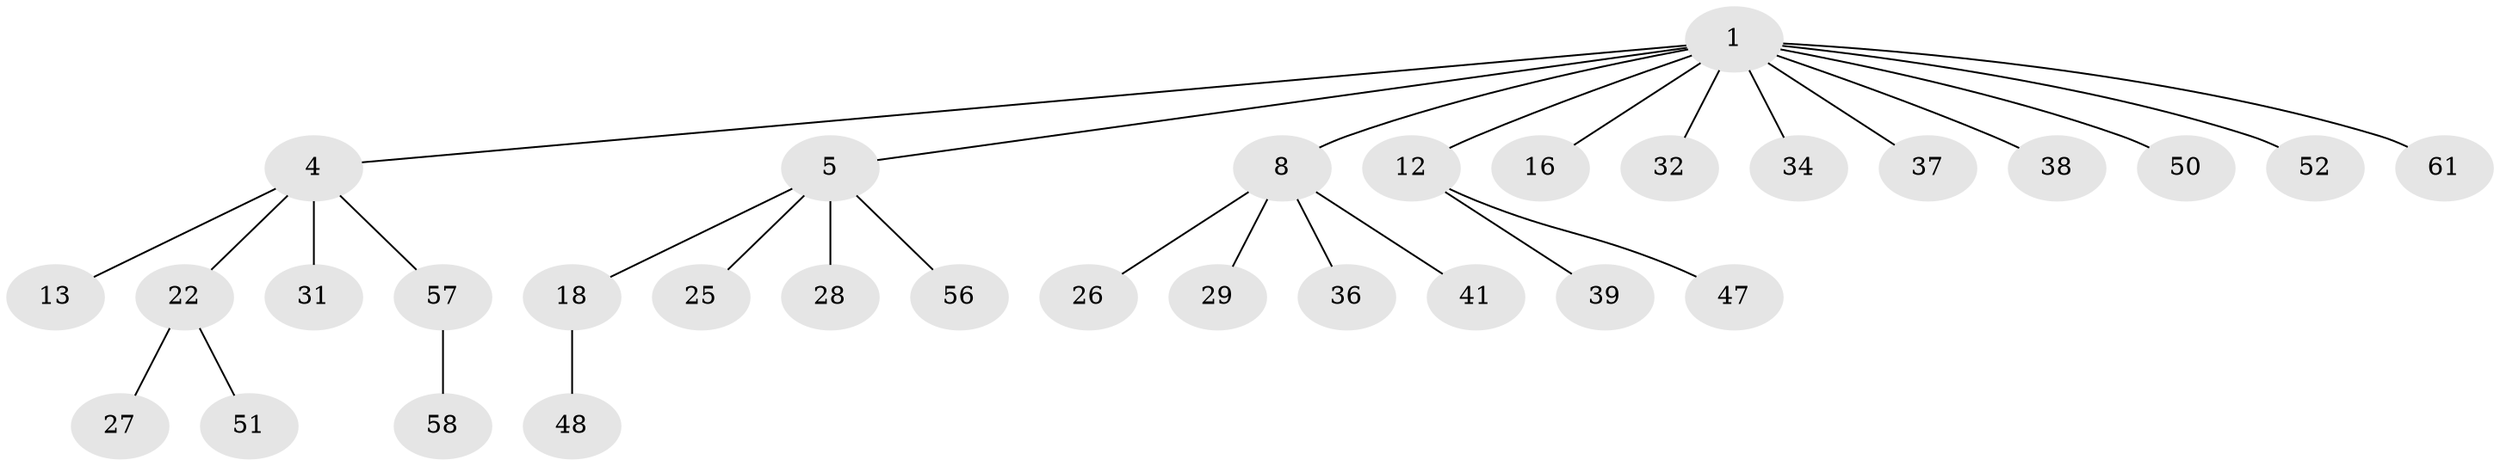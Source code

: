 // original degree distribution, {2: 0.2903225806451613, 3: 0.12903225806451613, 11: 0.016129032258064516, 5: 0.03225806451612903, 6: 0.016129032258064516, 1: 0.5, 4: 0.016129032258064516}
// Generated by graph-tools (version 1.1) at 2025/15/03/09/25 04:15:25]
// undirected, 31 vertices, 30 edges
graph export_dot {
graph [start="1"]
  node [color=gray90,style=filled];
  1 [super="+2+3"];
  4 [super="+23+21+7"];
  5 [super="+49+10+20"];
  8 [super="+11+53+14"];
  12 [super="+35+17"];
  13;
  16;
  18;
  22 [super="+46"];
  25;
  26;
  27;
  28 [super="+54"];
  29 [super="+59"];
  31;
  32;
  34;
  36;
  37;
  38 [super="+42"];
  39 [super="+44"];
  41;
  47;
  48 [super="+60+55"];
  50;
  51;
  52;
  56;
  57;
  58;
  61;
  1 -- 34;
  1 -- 5;
  1 -- 32;
  1 -- 4;
  1 -- 37;
  1 -- 38;
  1 -- 8;
  1 -- 12;
  1 -- 16;
  1 -- 50;
  1 -- 52;
  1 -- 61;
  4 -- 13;
  4 -- 57;
  4 -- 22;
  4 -- 31;
  5 -- 18;
  5 -- 56;
  5 -- 25;
  5 -- 28;
  8 -- 41;
  8 -- 26;
  8 -- 36;
  8 -- 29;
  12 -- 47;
  12 -- 39;
  18 -- 48;
  22 -- 27;
  22 -- 51;
  57 -- 58;
}
